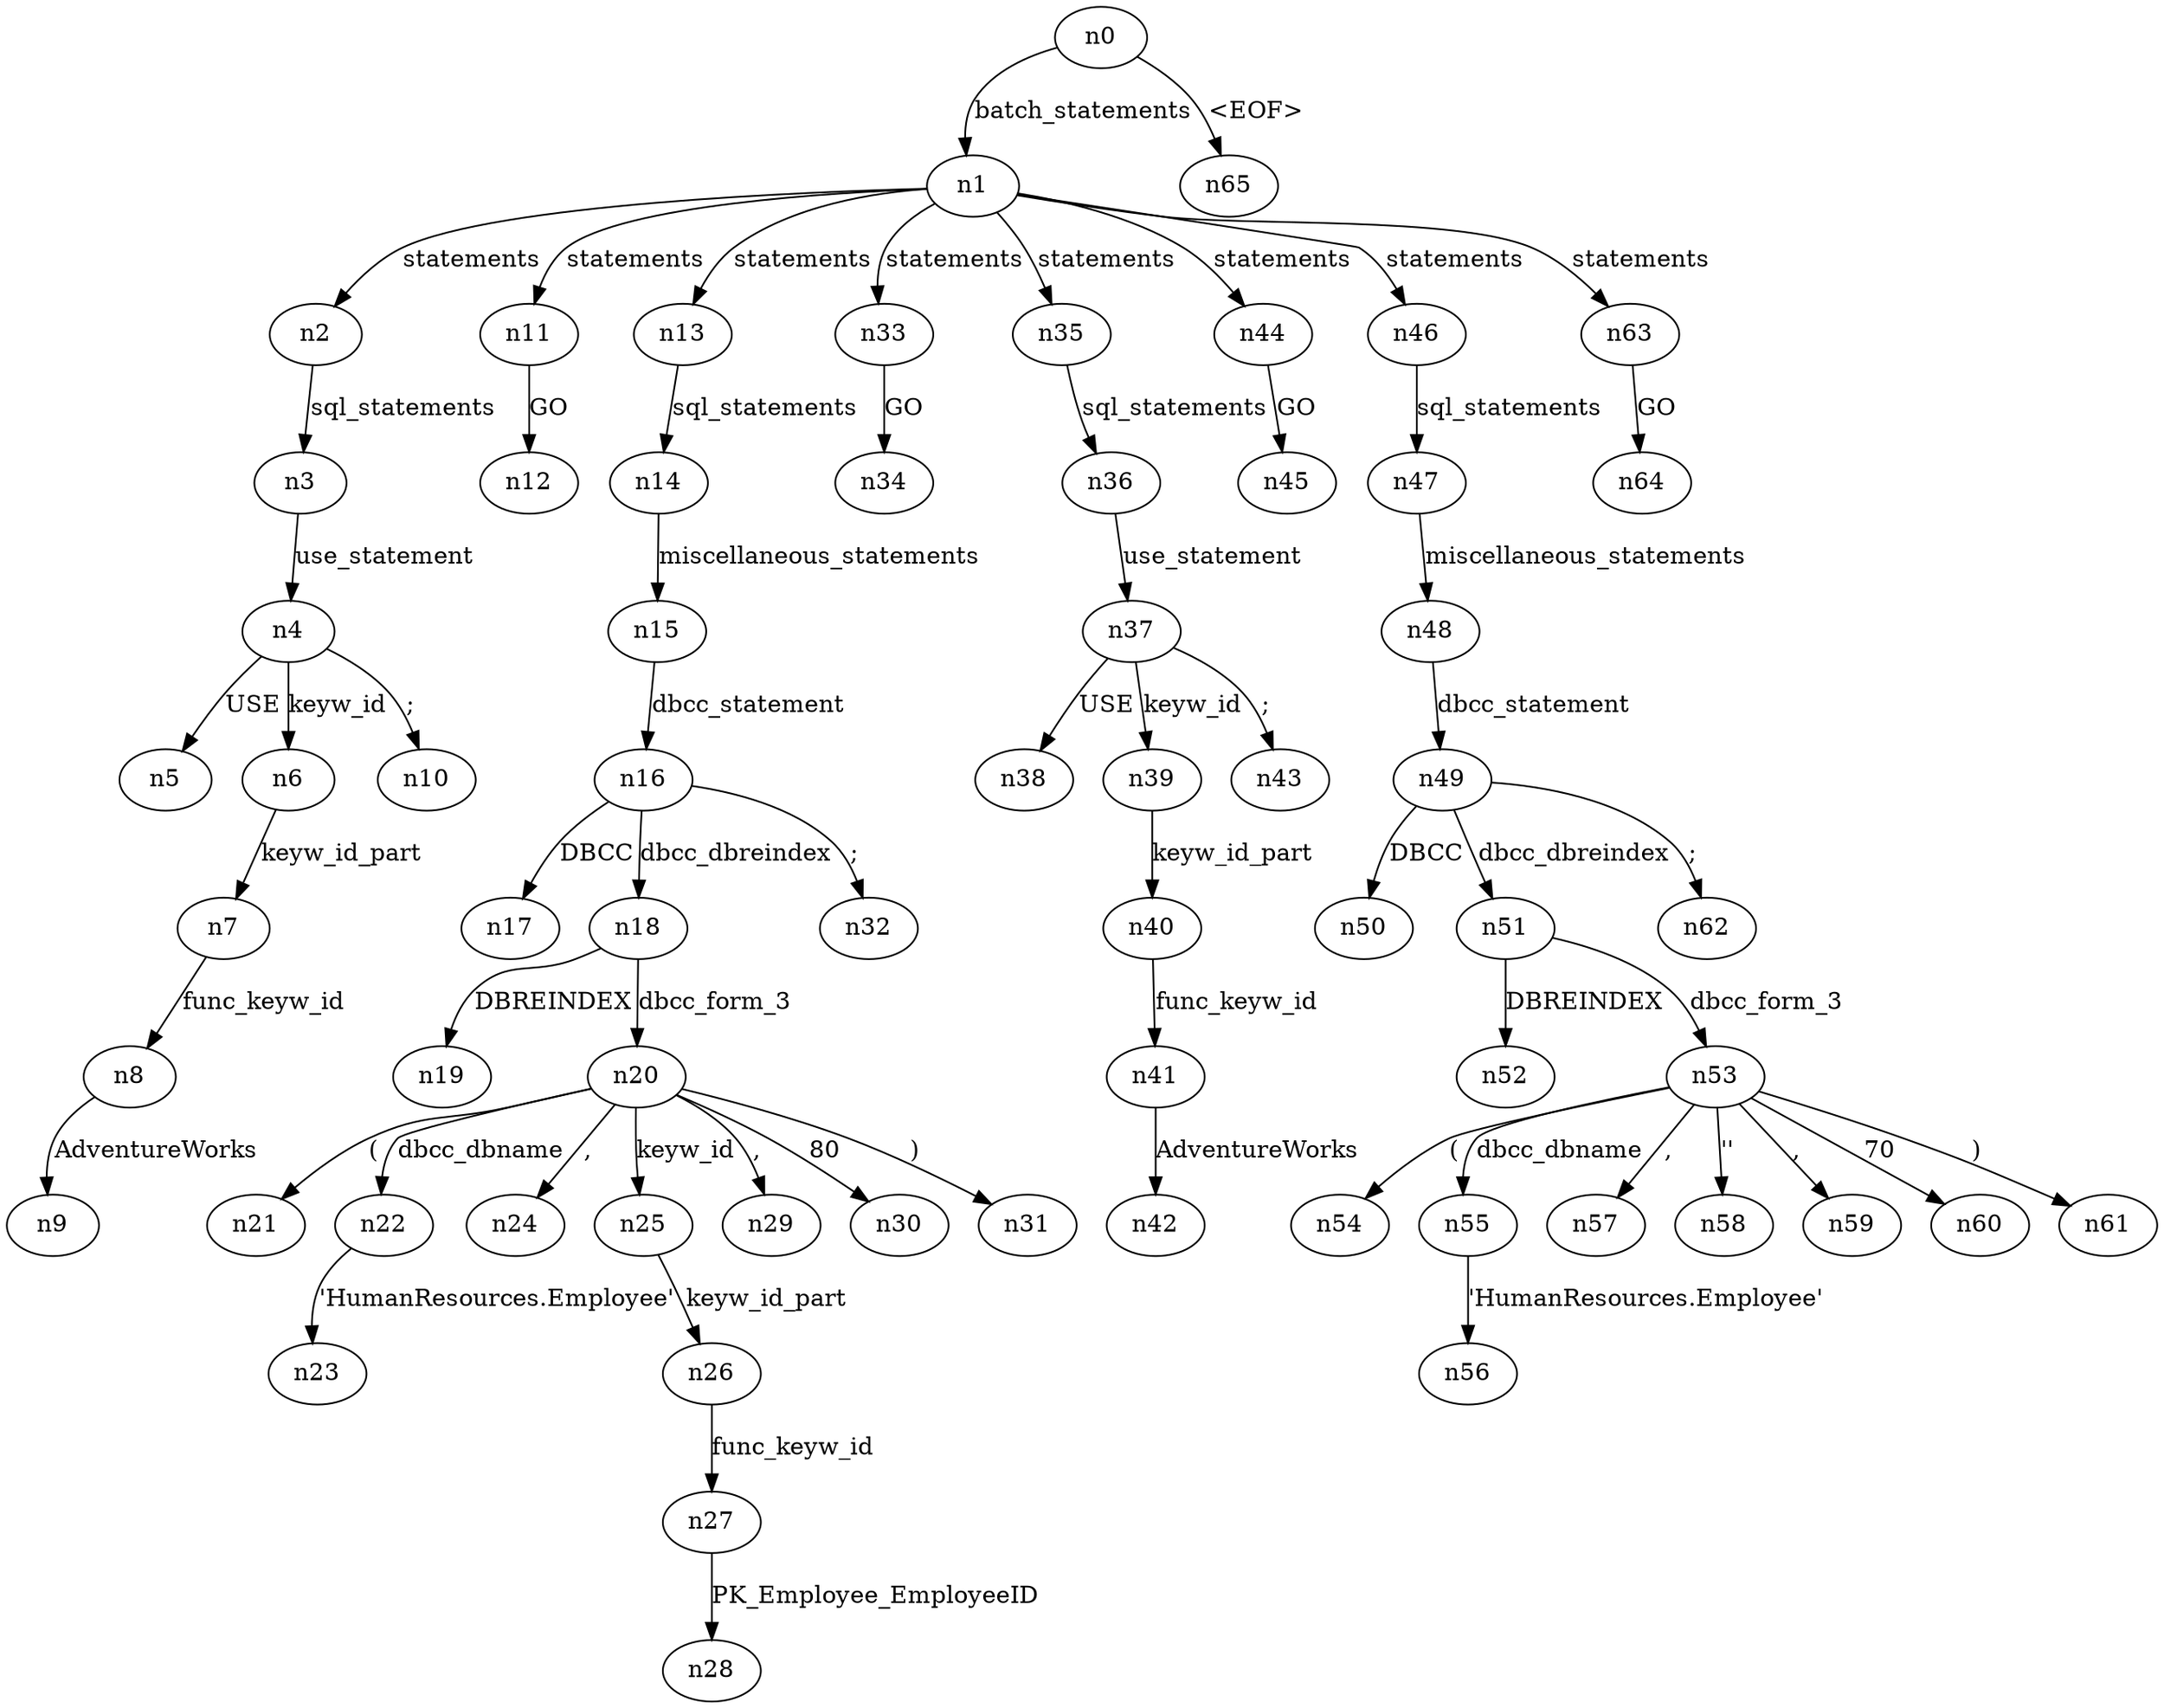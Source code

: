 digraph ParseTree {
  n0 -> n1 [label="batch_statements"];
  n1 -> n2 [label="statements"];
  n2 -> n3 [label="sql_statements"];
  n3 -> n4 [label="use_statement"];
  n4 -> n5 [label="USE"];
  n4 -> n6 [label="keyw_id"];
  n6 -> n7 [label="keyw_id_part"];
  n7 -> n8 [label="func_keyw_id"];
  n8 -> n9 [label="AdventureWorks"];
  n4 -> n10 [label=";"];
  n1 -> n11 [label="statements"];
  n11 -> n12 [label="GO"];
  n1 -> n13 [label="statements"];
  n13 -> n14 [label="sql_statements"];
  n14 -> n15 [label="miscellaneous_statements"];
  n15 -> n16 [label="dbcc_statement"];
  n16 -> n17 [label="DBCC"];
  n16 -> n18 [label="dbcc_dbreindex"];
  n18 -> n19 [label="DBREINDEX"];
  n18 -> n20 [label="dbcc_form_3"];
  n20 -> n21 [label="("];
  n20 -> n22 [label="dbcc_dbname"];
  n22 -> n23 [label="'HumanResources.Employee'"];
  n20 -> n24 [label=","];
  n20 -> n25 [label="keyw_id"];
  n25 -> n26 [label="keyw_id_part"];
  n26 -> n27 [label="func_keyw_id"];
  n27 -> n28 [label="PK_Employee_EmployeeID"];
  n20 -> n29 [label=","];
  n20 -> n30 [label="80"];
  n20 -> n31 [label=")"];
  n16 -> n32 [label=";"];
  n1 -> n33 [label="statements"];
  n33 -> n34 [label="GO"];
  n1 -> n35 [label="statements"];
  n35 -> n36 [label="sql_statements"];
  n36 -> n37 [label="use_statement"];
  n37 -> n38 [label="USE"];
  n37 -> n39 [label="keyw_id"];
  n39 -> n40 [label="keyw_id_part"];
  n40 -> n41 [label="func_keyw_id"];
  n41 -> n42 [label="AdventureWorks"];
  n37 -> n43 [label=";"];
  n1 -> n44 [label="statements"];
  n44 -> n45 [label="GO"];
  n1 -> n46 [label="statements"];
  n46 -> n47 [label="sql_statements"];
  n47 -> n48 [label="miscellaneous_statements"];
  n48 -> n49 [label="dbcc_statement"];
  n49 -> n50 [label="DBCC"];
  n49 -> n51 [label="dbcc_dbreindex"];
  n51 -> n52 [label="DBREINDEX"];
  n51 -> n53 [label="dbcc_form_3"];
  n53 -> n54 [label="("];
  n53 -> n55 [label="dbcc_dbname"];
  n55 -> n56 [label="'HumanResources.Employee'"];
  n53 -> n57 [label=","];
  n53 -> n58 [label="''"];
  n53 -> n59 [label=","];
  n53 -> n60 [label="70"];
  n53 -> n61 [label=")"];
  n49 -> n62 [label=";"];
  n1 -> n63 [label="statements"];
  n63 -> n64 [label="GO"];
  n0 -> n65 [label="<EOF>"];
}